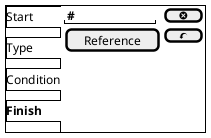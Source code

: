 @startsalt
{+
{/ Start
Type
Condition
<b>Finish } |
{
  "<b>#          " | [ <&circle-x> ]
  [Reference  ] | [ <&action-undo> ]
}
}
@endsalt